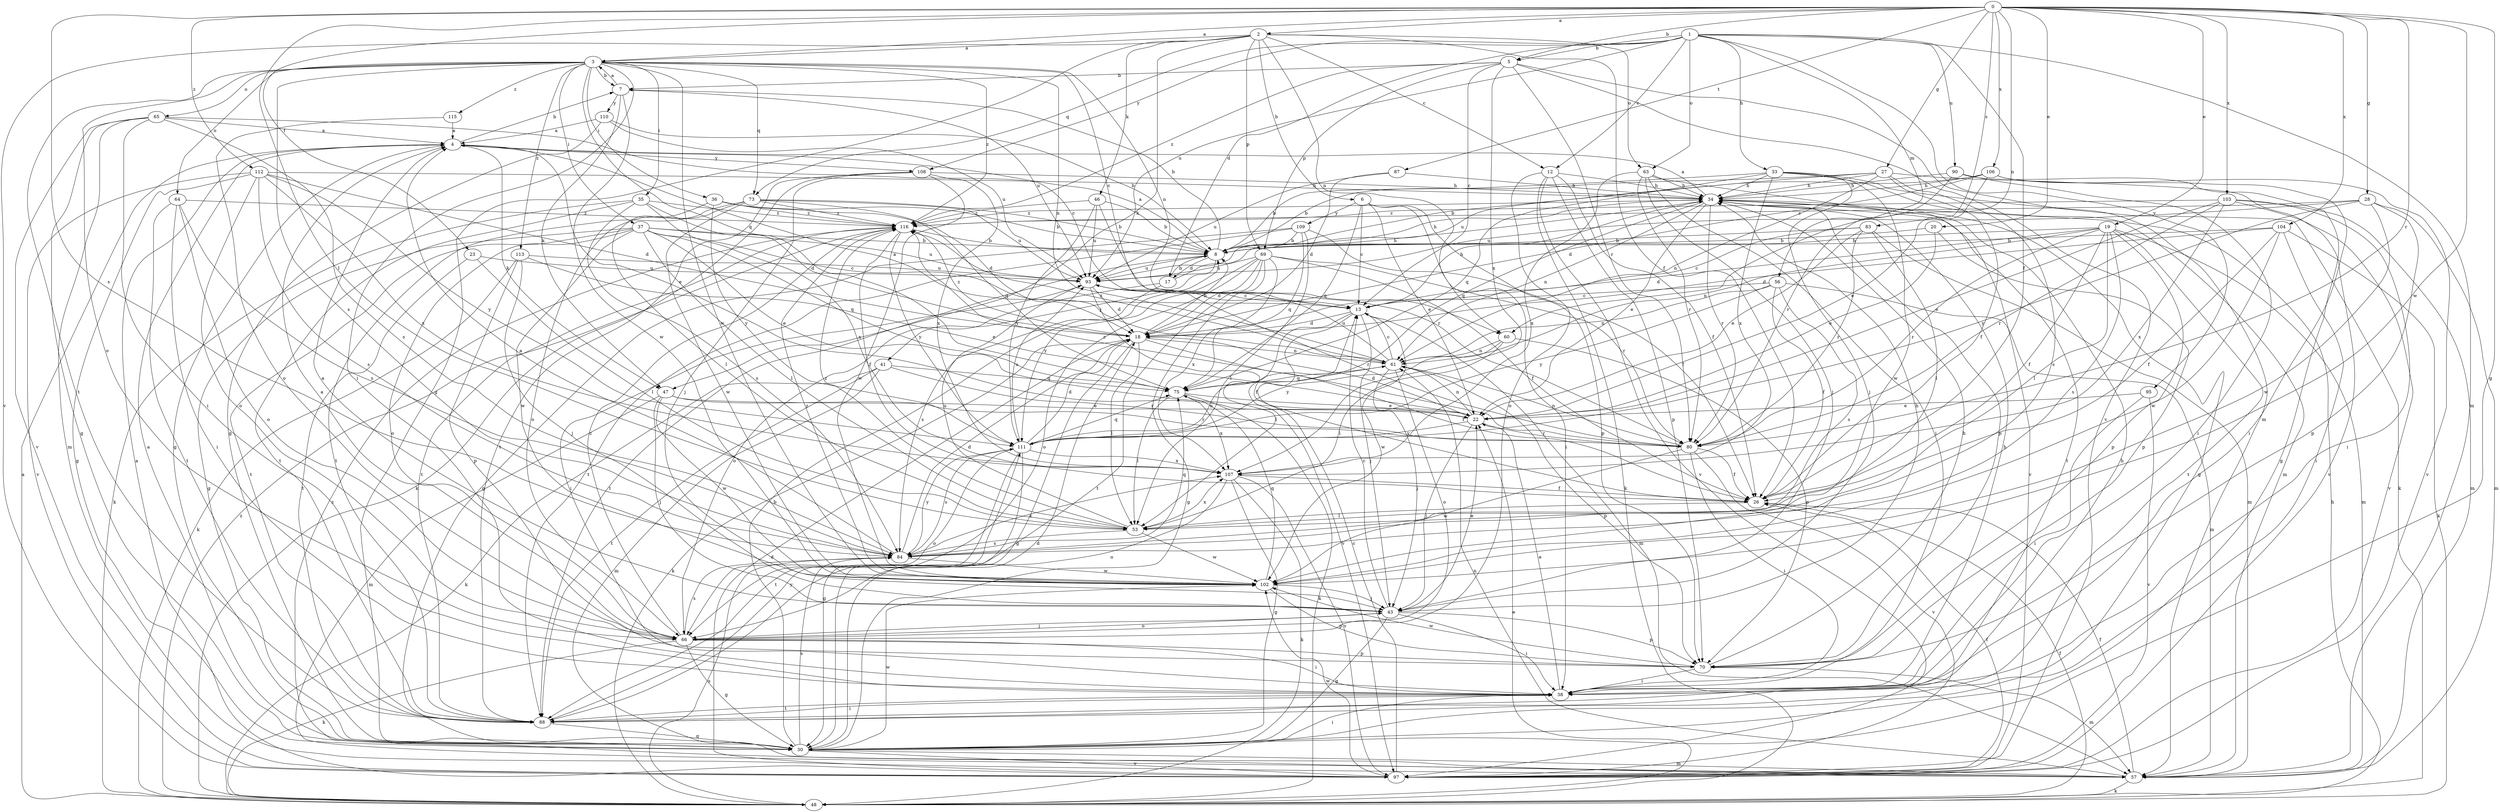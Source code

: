 strict digraph  {
0;
1;
2;
3;
4;
5;
6;
7;
8;
12;
13;
17;
18;
19;
20;
22;
23;
26;
27;
28;
30;
33;
34;
35;
36;
37;
38;
41;
43;
46;
47;
48;
53;
56;
57;
60;
61;
63;
64;
65;
66;
69;
70;
73;
75;
80;
83;
84;
87;
88;
90;
93;
95;
97;
102;
103;
104;
106;
107;
108;
109;
110;
111;
112;
113;
115;
116;
0 -> 2  [label=a];
0 -> 3  [label=a];
0 -> 5  [label=b];
0 -> 19  [label=e];
0 -> 20  [label=e];
0 -> 23  [label=f];
0 -> 27  [label=g];
0 -> 28  [label=g];
0 -> 30  [label=g];
0 -> 53  [label=l];
0 -> 60  [label=n];
0 -> 80  [label=r];
0 -> 83  [label=s];
0 -> 84  [label=s];
0 -> 87  [label=t];
0 -> 102  [label=w];
0 -> 103  [label=x];
0 -> 104  [label=x];
0 -> 106  [label=x];
0 -> 112  [label=z];
1 -> 5  [label=b];
1 -> 12  [label=c];
1 -> 17  [label=d];
1 -> 26  [label=f];
1 -> 33  [label=h];
1 -> 56  [label=m];
1 -> 57  [label=m];
1 -> 63  [label=o];
1 -> 73  [label=q];
1 -> 90  [label=u];
1 -> 93  [label=u];
1 -> 95  [label=v];
1 -> 108  [label=y];
2 -> 3  [label=a];
2 -> 6  [label=b];
2 -> 12  [label=c];
2 -> 26  [label=f];
2 -> 30  [label=g];
2 -> 46  [label=k];
2 -> 47  [label=k];
2 -> 60  [label=n];
2 -> 63  [label=o];
2 -> 69  [label=p];
2 -> 97  [label=v];
3 -> 7  [label=b];
3 -> 13  [label=c];
3 -> 35  [label=i];
3 -> 36  [label=i];
3 -> 37  [label=i];
3 -> 38  [label=i];
3 -> 60  [label=n];
3 -> 61  [label=n];
3 -> 64  [label=o];
3 -> 65  [label=o];
3 -> 66  [label=o];
3 -> 73  [label=q];
3 -> 75  [label=q];
3 -> 84  [label=s];
3 -> 88  [label=t];
3 -> 102  [label=w];
3 -> 113  [label=z];
3 -> 115  [label=z];
3 -> 116  [label=z];
4 -> 7  [label=b];
4 -> 22  [label=e];
4 -> 30  [label=g];
4 -> 47  [label=k];
4 -> 108  [label=y];
5 -> 7  [label=b];
5 -> 13  [label=c];
5 -> 57  [label=m];
5 -> 69  [label=p];
5 -> 80  [label=r];
5 -> 97  [label=v];
5 -> 107  [label=x];
5 -> 116  [label=z];
6 -> 13  [label=c];
6 -> 22  [label=e];
6 -> 38  [label=i];
6 -> 70  [label=p];
6 -> 75  [label=q];
6 -> 109  [label=y];
7 -> 3  [label=a];
7 -> 47  [label=k];
7 -> 93  [label=u];
7 -> 102  [label=w];
7 -> 110  [label=y];
8 -> 4  [label=a];
8 -> 7  [label=b];
8 -> 17  [label=d];
8 -> 34  [label=h];
8 -> 41  [label=j];
8 -> 88  [label=t];
8 -> 93  [label=u];
12 -> 26  [label=f];
12 -> 34  [label=h];
12 -> 48  [label=k];
12 -> 66  [label=o];
12 -> 70  [label=p];
12 -> 97  [label=v];
13 -> 18  [label=d];
13 -> 34  [label=h];
13 -> 43  [label=j];
13 -> 53  [label=l];
13 -> 57  [label=m];
13 -> 97  [label=v];
13 -> 102  [label=w];
17 -> 8  [label=b];
17 -> 34  [label=h];
17 -> 66  [label=o];
17 -> 84  [label=s];
18 -> 8  [label=b];
18 -> 26  [label=f];
18 -> 30  [label=g];
18 -> 48  [label=k];
18 -> 53  [label=l];
18 -> 61  [label=n];
18 -> 116  [label=z];
19 -> 8  [label=b];
19 -> 18  [label=d];
19 -> 26  [label=f];
19 -> 53  [label=l];
19 -> 57  [label=m];
19 -> 61  [label=n];
19 -> 70  [label=p];
19 -> 80  [label=r];
19 -> 84  [label=s];
19 -> 88  [label=t];
20 -> 8  [label=b];
20 -> 22  [label=e];
20 -> 70  [label=p];
22 -> 18  [label=d];
22 -> 43  [label=j];
22 -> 61  [label=n];
22 -> 80  [label=r];
22 -> 111  [label=y];
23 -> 53  [label=l];
23 -> 88  [label=t];
23 -> 93  [label=u];
26 -> 53  [label=l];
27 -> 8  [label=b];
27 -> 26  [label=f];
27 -> 34  [label=h];
27 -> 61  [label=n];
27 -> 84  [label=s];
27 -> 93  [label=u];
27 -> 97  [label=v];
28 -> 57  [label=m];
28 -> 70  [label=p];
28 -> 93  [label=u];
28 -> 102  [label=w];
28 -> 111  [label=y];
28 -> 116  [label=z];
30 -> 4  [label=a];
30 -> 8  [label=b];
30 -> 18  [label=d];
30 -> 38  [label=i];
30 -> 57  [label=m];
30 -> 84  [label=s];
30 -> 97  [label=v];
30 -> 102  [label=w];
33 -> 8  [label=b];
33 -> 34  [label=h];
33 -> 43  [label=j];
33 -> 48  [label=k];
33 -> 57  [label=m];
33 -> 75  [label=q];
33 -> 102  [label=w];
33 -> 107  [label=x];
34 -> 4  [label=a];
34 -> 22  [label=e];
34 -> 30  [label=g];
34 -> 61  [label=n];
34 -> 70  [label=p];
34 -> 75  [label=q];
34 -> 80  [label=r];
34 -> 88  [label=t];
34 -> 116  [label=z];
35 -> 18  [label=d];
35 -> 48  [label=k];
35 -> 84  [label=s];
35 -> 88  [label=t];
35 -> 107  [label=x];
35 -> 116  [label=z];
36 -> 8  [label=b];
36 -> 18  [label=d];
36 -> 53  [label=l];
36 -> 111  [label=y];
36 -> 116  [label=z];
37 -> 8  [label=b];
37 -> 13  [label=c];
37 -> 22  [label=e];
37 -> 30  [label=g];
37 -> 53  [label=l];
37 -> 66  [label=o];
37 -> 75  [label=q];
37 -> 88  [label=t];
37 -> 93  [label=u];
37 -> 102  [label=w];
38 -> 22  [label=e];
38 -> 34  [label=h];
38 -> 88  [label=t];
41 -> 48  [label=k];
41 -> 57  [label=m];
41 -> 75  [label=q];
41 -> 80  [label=r];
41 -> 88  [label=t];
43 -> 4  [label=a];
43 -> 13  [label=c];
43 -> 22  [label=e];
43 -> 30  [label=g];
43 -> 34  [label=h];
43 -> 38  [label=i];
43 -> 66  [label=o];
43 -> 70  [label=p];
46 -> 8  [label=b];
46 -> 80  [label=r];
46 -> 93  [label=u];
46 -> 111  [label=y];
46 -> 116  [label=z];
47 -> 22  [label=e];
47 -> 43  [label=j];
47 -> 57  [label=m];
47 -> 80  [label=r];
47 -> 102  [label=w];
48 -> 4  [label=a];
48 -> 22  [label=e];
48 -> 26  [label=f];
48 -> 34  [label=h];
48 -> 84  [label=s];
48 -> 116  [label=z];
53 -> 84  [label=s];
53 -> 93  [label=u];
53 -> 102  [label=w];
53 -> 107  [label=x];
53 -> 116  [label=z];
56 -> 13  [label=c];
56 -> 26  [label=f];
56 -> 57  [label=m];
56 -> 61  [label=n];
56 -> 84  [label=s];
56 -> 111  [label=y];
57 -> 26  [label=f];
57 -> 48  [label=k];
57 -> 61  [label=n];
57 -> 116  [label=z];
60 -> 53  [label=l];
60 -> 61  [label=n];
60 -> 70  [label=p];
60 -> 111  [label=y];
61 -> 4  [label=a];
61 -> 13  [label=c];
61 -> 43  [label=j];
61 -> 66  [label=o];
61 -> 70  [label=p];
61 -> 75  [label=q];
61 -> 93  [label=u];
61 -> 116  [label=z];
63 -> 34  [label=h];
63 -> 38  [label=i];
63 -> 43  [label=j];
63 -> 80  [label=r];
63 -> 97  [label=v];
63 -> 107  [label=x];
64 -> 38  [label=i];
64 -> 66  [label=o];
64 -> 84  [label=s];
64 -> 88  [label=t];
64 -> 116  [label=z];
65 -> 4  [label=a];
65 -> 13  [label=c];
65 -> 30  [label=g];
65 -> 38  [label=i];
65 -> 57  [label=m];
65 -> 84  [label=s];
65 -> 97  [label=v];
66 -> 4  [label=a];
66 -> 30  [label=g];
66 -> 38  [label=i];
66 -> 43  [label=j];
66 -> 48  [label=k];
66 -> 70  [label=p];
66 -> 84  [label=s];
66 -> 116  [label=z];
69 -> 18  [label=d];
69 -> 26  [label=f];
69 -> 30  [label=g];
69 -> 66  [label=o];
69 -> 80  [label=r];
69 -> 88  [label=t];
69 -> 93  [label=u];
69 -> 107  [label=x];
69 -> 111  [label=y];
70 -> 34  [label=h];
70 -> 38  [label=i];
70 -> 57  [label=m];
70 -> 102  [label=w];
73 -> 8  [label=b];
73 -> 66  [label=o];
73 -> 75  [label=q];
73 -> 88  [label=t];
73 -> 93  [label=u];
73 -> 102  [label=w];
73 -> 116  [label=z];
75 -> 22  [label=e];
75 -> 48  [label=k];
75 -> 53  [label=l];
75 -> 107  [label=x];
80 -> 26  [label=f];
80 -> 38  [label=i];
80 -> 61  [label=n];
80 -> 97  [label=v];
80 -> 102  [label=w];
80 -> 116  [label=z];
83 -> 8  [label=b];
83 -> 13  [label=c];
83 -> 22  [label=e];
83 -> 53  [label=l];
83 -> 57  [label=m];
83 -> 80  [label=r];
84 -> 4  [label=a];
84 -> 18  [label=d];
84 -> 75  [label=q];
84 -> 102  [label=w];
84 -> 107  [label=x];
84 -> 111  [label=y];
87 -> 18  [label=d];
87 -> 34  [label=h];
87 -> 93  [label=u];
88 -> 30  [label=g];
88 -> 34  [label=h];
88 -> 38  [label=i];
88 -> 111  [label=y];
90 -> 30  [label=g];
90 -> 34  [label=h];
90 -> 38  [label=i];
90 -> 80  [label=r];
93 -> 13  [label=c];
93 -> 18  [label=d];
93 -> 26  [label=f];
93 -> 38  [label=i];
93 -> 80  [label=r];
95 -> 22  [label=e];
95 -> 38  [label=i];
95 -> 97  [label=v];
97 -> 4  [label=a];
97 -> 13  [label=c];
97 -> 18  [label=d];
97 -> 26  [label=f];
97 -> 102  [label=w];
102 -> 43  [label=j];
102 -> 70  [label=p];
102 -> 75  [label=q];
102 -> 116  [label=z];
103 -> 22  [label=e];
103 -> 38  [label=i];
103 -> 57  [label=m];
103 -> 80  [label=r];
103 -> 97  [label=v];
103 -> 107  [label=x];
103 -> 116  [label=z];
104 -> 8  [label=b];
104 -> 18  [label=d];
104 -> 26  [label=f];
104 -> 38  [label=i];
104 -> 48  [label=k];
104 -> 102  [label=w];
106 -> 8  [label=b];
106 -> 18  [label=d];
106 -> 22  [label=e];
106 -> 34  [label=h];
106 -> 38  [label=i];
106 -> 97  [label=v];
107 -> 26  [label=f];
107 -> 30  [label=g];
107 -> 48  [label=k];
107 -> 66  [label=o];
107 -> 97  [label=v];
108 -> 34  [label=h];
108 -> 43  [label=j];
108 -> 48  [label=k];
108 -> 88  [label=t];
108 -> 102  [label=w];
108 -> 107  [label=x];
109 -> 8  [label=b];
109 -> 26  [label=f];
109 -> 30  [label=g];
109 -> 53  [label=l];
109 -> 75  [label=q];
109 -> 88  [label=t];
110 -> 4  [label=a];
110 -> 8  [label=b];
110 -> 30  [label=g];
110 -> 93  [label=u];
111 -> 18  [label=d];
111 -> 30  [label=g];
111 -> 61  [label=n];
111 -> 66  [label=o];
111 -> 75  [label=q];
111 -> 84  [label=s];
111 -> 88  [label=t];
111 -> 93  [label=u];
111 -> 107  [label=x];
112 -> 18  [label=d];
112 -> 30  [label=g];
112 -> 34  [label=h];
112 -> 66  [label=o];
112 -> 84  [label=s];
112 -> 97  [label=v];
112 -> 107  [label=x];
112 -> 111  [label=y];
113 -> 22  [label=e];
113 -> 43  [label=j];
113 -> 48  [label=k];
113 -> 70  [label=p];
113 -> 93  [label=u];
115 -> 4  [label=a];
115 -> 66  [label=o];
116 -> 8  [label=b];
116 -> 26  [label=f];
116 -> 88  [label=t];
116 -> 111  [label=y];
}

